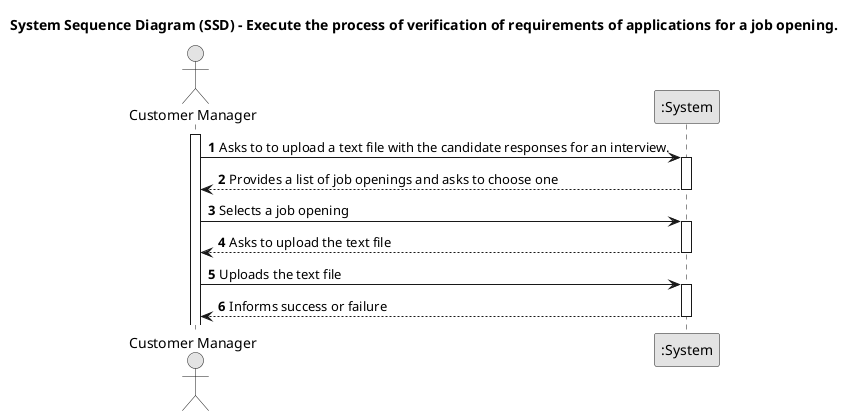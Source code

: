 @startuml
skinparam monochrome true
skinparam packageStyle rectangle
skinparam shadowing false

title System Sequence Diagram (SSD) - Execute the process of verification of requirements of applications for a job opening.

autonumber

actor "Customer Manager" as Manager
participant ":System" as System

activate Manager

    Manager -> System : Asks to to upload a text file with the candidate responses for an interview.

    activate System

        System --> Manager : Provides a list of job openings and asks to choose one

    deactivate System

    Manager -> System : Selects a job opening

        activate System

        System --> Manager : Asks to upload the text file

    deactivate System
    Manager -> System : Uploads the text file

        activate System

        System --> Manager : Informs success or failure
    deactivate System
    


@enduml